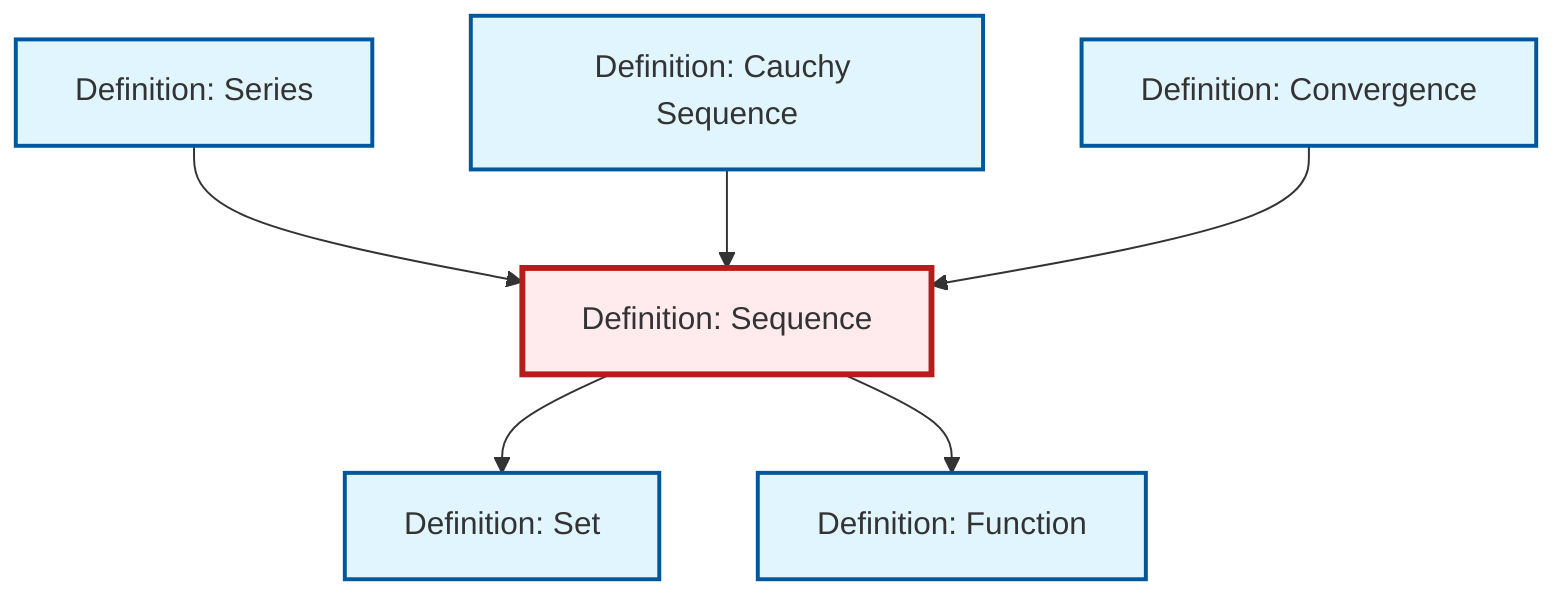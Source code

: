 graph TD
    classDef definition fill:#e1f5fe,stroke:#01579b,stroke-width:2px
    classDef theorem fill:#f3e5f5,stroke:#4a148c,stroke-width:2px
    classDef axiom fill:#fff3e0,stroke:#e65100,stroke-width:2px
    classDef example fill:#e8f5e9,stroke:#1b5e20,stroke-width:2px
    classDef current fill:#ffebee,stroke:#b71c1c,stroke-width:3px
    def-set["Definition: Set"]:::definition
    def-cauchy-sequence["Definition: Cauchy Sequence"]:::definition
    def-convergence["Definition: Convergence"]:::definition
    def-series["Definition: Series"]:::definition
    def-function["Definition: Function"]:::definition
    def-sequence["Definition: Sequence"]:::definition
    def-series --> def-sequence
    def-sequence --> def-set
    def-cauchy-sequence --> def-sequence
    def-convergence --> def-sequence
    def-sequence --> def-function
    class def-sequence current